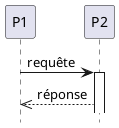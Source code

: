 @startuml
hide footbox
skinparam backgroundcolor transparent

participant P1
participant P2


P1 -> P2: requête
activate P2
P2 -->> P1: réponse
deactivate P1

@enduml
